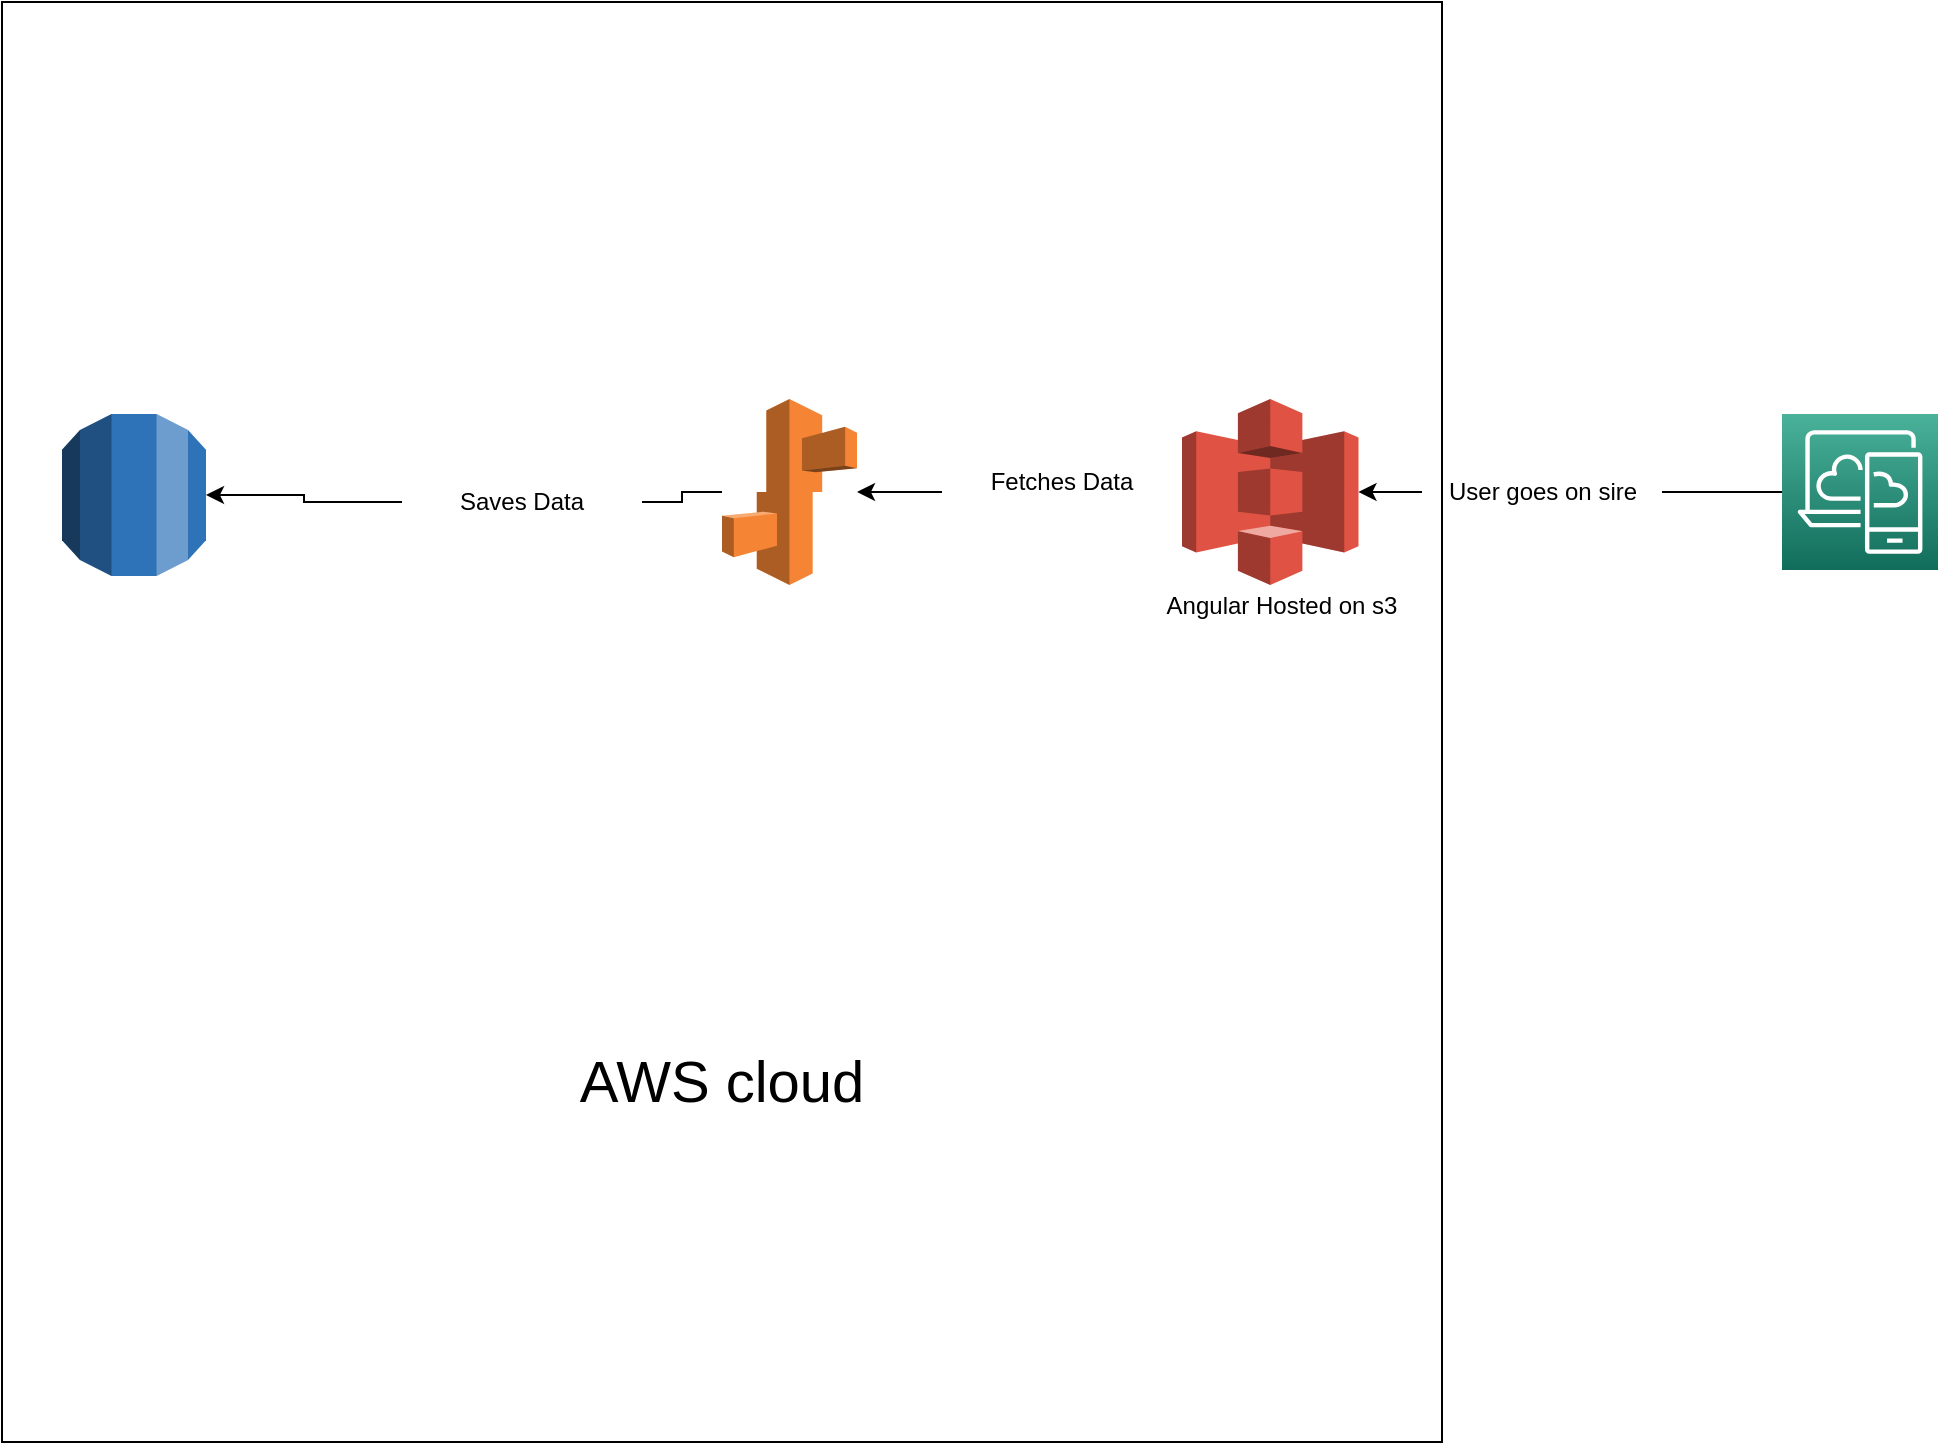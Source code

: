 <mxfile version="20.8.13" type="device"><diagram name="Page-1" id="lJzMfajgGM6v_feIRDZD"><mxGraphModel dx="2284" dy="764" grid="1" gridSize="10" guides="1" tooltips="1" connect="1" arrows="1" fold="1" page="1" pageScale="1" pageWidth="850" pageHeight="1100" math="0" shadow="0"><root><mxCell id="0"/><mxCell id="1" parent="0"/><mxCell id="llDwjMWklonH3b985ENb-5" value="" style="whiteSpace=wrap;html=1;aspect=fixed;" vertex="1" parent="1"><mxGeometry x="-130" y="60" width="720" height="720" as="geometry"/></mxCell><mxCell id="llDwjMWklonH3b985ENb-20" style="edgeStyle=orthogonalEdgeStyle;rounded=0;orthogonalLoop=1;jettySize=auto;html=1;" edge="1" parent="1" source="llDwjMWklonH3b985ENb-6" target="llDwjMWklonH3b985ENb-7"><mxGeometry relative="1" as="geometry"/></mxCell><mxCell id="llDwjMWklonH3b985ENb-6" value="" style="outlineConnect=0;dashed=0;verticalLabelPosition=bottom;verticalAlign=top;align=center;html=1;shape=mxgraph.aws3.s3;fillColor=#E05243;gradientColor=none;" vertex="1" parent="1"><mxGeometry x="460" y="258.5" width="88.25" height="93" as="geometry"/></mxCell><mxCell id="llDwjMWklonH3b985ENb-22" style="edgeStyle=orthogonalEdgeStyle;rounded=0;orthogonalLoop=1;jettySize=auto;html=1;startArrow=none;" edge="1" parent="1" source="llDwjMWklonH3b985ENb-23" target="llDwjMWklonH3b985ENb-9"><mxGeometry relative="1" as="geometry"/></mxCell><mxCell id="llDwjMWklonH3b985ENb-7" value="" style="outlineConnect=0;dashed=0;verticalLabelPosition=bottom;verticalAlign=top;align=center;html=1;shape=mxgraph.aws3.elastic_beanstalk;fillColor=#F58534;gradientColor=none;" vertex="1" parent="1"><mxGeometry x="230" y="258.5" width="67.5" height="93" as="geometry"/></mxCell><mxCell id="llDwjMWklonH3b985ENb-9" value="" style="outlineConnect=0;dashed=0;verticalLabelPosition=bottom;verticalAlign=top;align=center;html=1;shape=mxgraph.aws3.rds;fillColor=#2E73B8;gradientColor=none;" vertex="1" parent="1"><mxGeometry x="-100" y="266" width="72" height="81" as="geometry"/></mxCell><mxCell id="llDwjMWklonH3b985ENb-12" style="edgeStyle=orthogonalEdgeStyle;rounded=0;orthogonalLoop=1;jettySize=auto;html=1;entryX=1;entryY=0.5;entryDx=0;entryDy=0;entryPerimeter=0;startArrow=none;" edge="1" parent="1" source="llDwjMWklonH3b985ENb-13" target="llDwjMWklonH3b985ENb-6"><mxGeometry relative="1" as="geometry"/></mxCell><mxCell id="llDwjMWklonH3b985ENb-11" value="" style="sketch=0;points=[[0,0,0],[0.25,0,0],[0.5,0,0],[0.75,0,0],[1,0,0],[0,1,0],[0.25,1,0],[0.5,1,0],[0.75,1,0],[1,1,0],[0,0.25,0],[0,0.5,0],[0,0.75,0],[1,0.25,0],[1,0.5,0],[1,0.75,0]];outlineConnect=0;fontColor=#232F3E;gradientColor=#4AB29A;gradientDirection=north;fillColor=#116D5B;strokeColor=#ffffff;dashed=0;verticalLabelPosition=bottom;verticalAlign=top;align=center;html=1;fontSize=12;fontStyle=0;aspect=fixed;shape=mxgraph.aws4.resourceIcon;resIcon=mxgraph.aws4.desktop_and_app_streaming;" vertex="1" parent="1"><mxGeometry x="760" y="266" width="78" height="78" as="geometry"/></mxCell><mxCell id="llDwjMWklonH3b985ENb-14" value="" style="edgeStyle=orthogonalEdgeStyle;rounded=0;orthogonalLoop=1;jettySize=auto;html=1;entryX=1;entryY=0.5;entryDx=0;entryDy=0;entryPerimeter=0;endArrow=none;" edge="1" parent="1" source="llDwjMWklonH3b985ENb-11" target="llDwjMWklonH3b985ENb-13"><mxGeometry relative="1" as="geometry"><mxPoint x="710" y="313" as="sourcePoint"/><mxPoint x="570" y="305" as="targetPoint"/></mxGeometry></mxCell><mxCell id="llDwjMWklonH3b985ENb-13" value="User goes on sire" style="text;html=1;align=center;verticalAlign=middle;resizable=0;points=[];autosize=1;strokeColor=none;fillColor=none;" vertex="1" parent="1"><mxGeometry x="580" y="290" width="120" height="30" as="geometry"/></mxCell><mxCell id="llDwjMWklonH3b985ENb-17" value="Angular Hosted on s3" style="whiteSpace=wrap;html=1;strokeColor=none;" vertex="1" parent="1"><mxGeometry x="450" y="351.5" width="120" height="20" as="geometry"/></mxCell><mxCell id="llDwjMWklonH3b985ENb-21" value="Fetches Data" style="whiteSpace=wrap;html=1;strokeColor=none;" vertex="1" parent="1"><mxGeometry x="340" y="290" width="120" height="20" as="geometry"/></mxCell><mxCell id="llDwjMWklonH3b985ENb-24" value="" style="edgeStyle=orthogonalEdgeStyle;rounded=0;orthogonalLoop=1;jettySize=auto;html=1;endArrow=none;" edge="1" parent="1" source="llDwjMWklonH3b985ENb-7" target="llDwjMWklonH3b985ENb-23"><mxGeometry relative="1" as="geometry"><mxPoint x="230" y="305" as="sourcePoint"/><mxPoint x="92" y="303.5" as="targetPoint"/></mxGeometry></mxCell><mxCell id="llDwjMWklonH3b985ENb-23" value="Saves Data" style="whiteSpace=wrap;html=1;strokeColor=none;" vertex="1" parent="1"><mxGeometry x="70" y="300" width="120" height="20" as="geometry"/></mxCell><mxCell id="llDwjMWklonH3b985ENb-28" value="&lt;font style=&quot;font-size: 29px;&quot;&gt;AWS cloud&lt;/font&gt;" style="whiteSpace=wrap;html=1;strokeColor=none;" vertex="1" parent="1"><mxGeometry x="100" y="540" width="260" height="120" as="geometry"/></mxCell></root></mxGraphModel></diagram></mxfile>